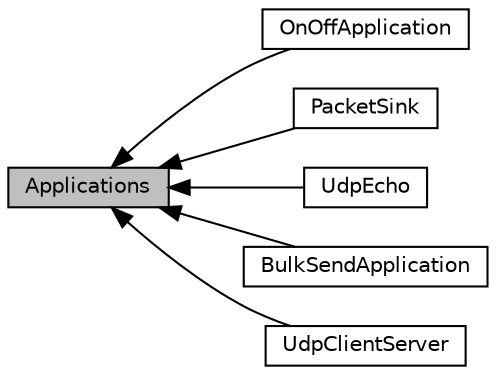 digraph "Applications"
{
  edge [fontname="Helvetica",fontsize="10",labelfontname="Helvetica",labelfontsize="10"];
  node [fontname="Helvetica",fontsize="10",shape=record];
  rankdir=LR;
  Node2 [label="OnOffApplication",height=0.2,width=0.4,color="black", fillcolor="white", style="filled",URL="$db/d96/group__onoff.html"];
  Node3 [label="PacketSink",height=0.2,width=0.4,color="black", fillcolor="white", style="filled",URL="$d3/d8b/group__packetsink.html"];
  Node4 [label="UdpEcho",height=0.2,width=0.4,color="black", fillcolor="white", style="filled",URL="$d5/dc2/group__udpecho.html"];
  Node0 [label="Applications",height=0.2,width=0.4,color="black", fillcolor="grey75", style="filled", fontcolor="black"];
  Node1 [label="BulkSendApplication",height=0.2,width=0.4,color="black", fillcolor="white", style="filled",URL="$db/d92/group__bulksend.html"];
  Node5 [label="UdpClientServer",height=0.2,width=0.4,color="black", fillcolor="white", style="filled",URL="$da/d7f/group__udpclientserver.html"];
  Node0->Node1 [shape=plaintext, dir="back", style="solid"];
  Node0->Node2 [shape=plaintext, dir="back", style="solid"];
  Node0->Node3 [shape=plaintext, dir="back", style="solid"];
  Node0->Node4 [shape=plaintext, dir="back", style="solid"];
  Node0->Node5 [shape=plaintext, dir="back", style="solid"];
}
